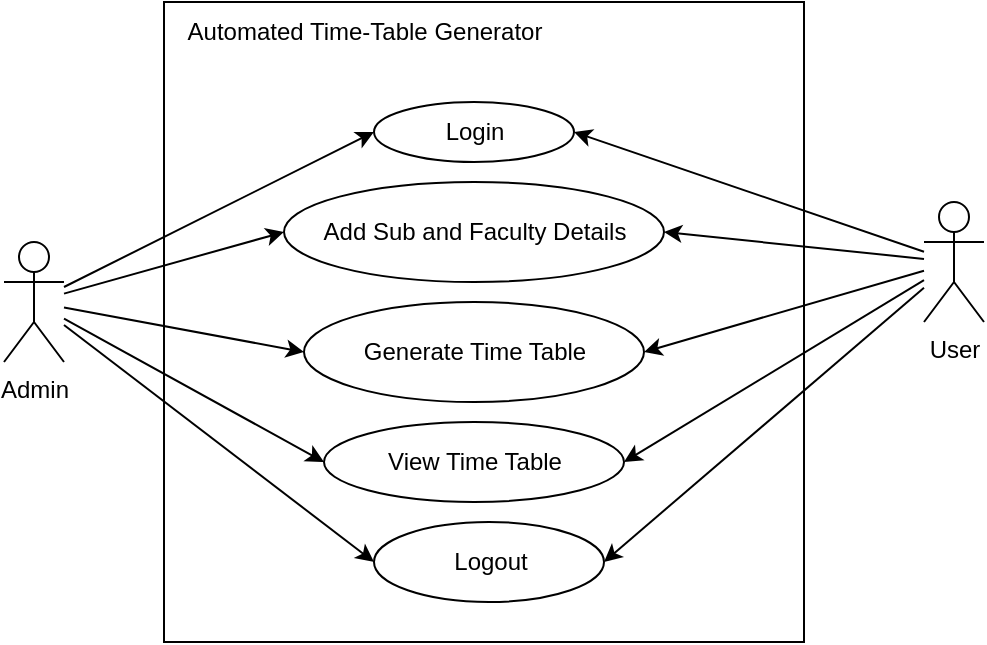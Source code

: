 <mxfile>
    <diagram id="395PsDSoNjer8S1KPtIF" name="Page-1">
        <mxGraphModel dx="580" dy="548" grid="1" gridSize="10" guides="1" tooltips="1" connect="1" arrows="1" fold="1" page="1" pageScale="1" pageWidth="850" pageHeight="1100" math="0" shadow="0">
            <root>
                <mxCell id="0"/>
                <mxCell id="1" parent="0"/>
                <mxCell id="2" value="" style="whiteSpace=wrap;html=1;aspect=fixed;align=left;" vertex="1" parent="1">
                    <mxGeometry x="220" y="70" width="320" height="320" as="geometry"/>
                </mxCell>
                <mxCell id="13" style="edgeStyle=none;html=1;entryX=0;entryY=0.5;entryDx=0;entryDy=0;" edge="1" parent="1" source="4" target="8">
                    <mxGeometry relative="1" as="geometry"/>
                </mxCell>
                <mxCell id="14" style="edgeStyle=none;html=1;entryX=0;entryY=0.5;entryDx=0;entryDy=0;" edge="1" parent="1" source="4" target="9">
                    <mxGeometry relative="1" as="geometry"/>
                </mxCell>
                <mxCell id="15" style="edgeStyle=none;html=1;entryX=0;entryY=0.5;entryDx=0;entryDy=0;" edge="1" parent="1" source="4" target="10">
                    <mxGeometry relative="1" as="geometry"/>
                </mxCell>
                <mxCell id="16" style="edgeStyle=none;html=1;entryX=0;entryY=0.5;entryDx=0;entryDy=0;" edge="1" parent="1" source="4" target="12">
                    <mxGeometry relative="1" as="geometry"/>
                </mxCell>
                <mxCell id="17" style="edgeStyle=none;html=1;entryX=0;entryY=0.5;entryDx=0;entryDy=0;" edge="1" parent="1" source="4" target="11">
                    <mxGeometry relative="1" as="geometry"/>
                </mxCell>
                <mxCell id="4" value="Admin" style="shape=umlActor;verticalLabelPosition=bottom;verticalAlign=top;html=1;" vertex="1" parent="1">
                    <mxGeometry x="140" y="190" width="30" height="60" as="geometry"/>
                </mxCell>
                <mxCell id="18" style="edgeStyle=none;html=1;entryX=1;entryY=0.5;entryDx=0;entryDy=0;" edge="1" parent="1" source="7" target="8">
                    <mxGeometry relative="1" as="geometry"/>
                </mxCell>
                <mxCell id="19" style="edgeStyle=none;html=1;entryX=1;entryY=0.5;entryDx=0;entryDy=0;" edge="1" parent="1" source="7" target="9">
                    <mxGeometry relative="1" as="geometry"/>
                </mxCell>
                <mxCell id="20" style="edgeStyle=none;html=1;entryX=1;entryY=0.5;entryDx=0;entryDy=0;" edge="1" parent="1" source="7" target="10">
                    <mxGeometry relative="1" as="geometry"/>
                </mxCell>
                <mxCell id="21" style="edgeStyle=none;html=1;entryX=1;entryY=0.5;entryDx=0;entryDy=0;" edge="1" parent="1" source="7" target="12">
                    <mxGeometry relative="1" as="geometry"/>
                </mxCell>
                <mxCell id="22" style="edgeStyle=none;html=1;entryX=1;entryY=0.5;entryDx=0;entryDy=0;" edge="1" parent="1" source="7" target="11">
                    <mxGeometry relative="1" as="geometry"/>
                </mxCell>
                <mxCell id="7" value="User" style="shape=umlActor;verticalLabelPosition=bottom;verticalAlign=top;html=1;" vertex="1" parent="1">
                    <mxGeometry x="600" y="170" width="30" height="60" as="geometry"/>
                </mxCell>
                <mxCell id="8" value="Login" style="shape=ellipse;html=1;dashed=0;whitespace=wrap;perimeter=ellipsePerimeter;" vertex="1" parent="1">
                    <mxGeometry x="325" y="120" width="100" height="30" as="geometry"/>
                </mxCell>
                <mxCell id="9" value="Add Sub and Faculty Details" style="shape=ellipse;html=1;dashed=0;whitespace=wrap;perimeter=ellipsePerimeter;" vertex="1" parent="1">
                    <mxGeometry x="280" y="160" width="190" height="50" as="geometry"/>
                </mxCell>
                <mxCell id="10" value="Generate Time Table" style="shape=ellipse;html=1;dashed=0;whitespace=wrap;perimeter=ellipsePerimeter;" vertex="1" parent="1">
                    <mxGeometry x="290" y="220" width="170" height="50" as="geometry"/>
                </mxCell>
                <mxCell id="11" value="Logout" style="shape=ellipse;html=1;dashed=0;whitespace=wrap;perimeter=ellipsePerimeter;" vertex="1" parent="1">
                    <mxGeometry x="325" y="330" width="115" height="40" as="geometry"/>
                </mxCell>
                <mxCell id="12" value="View Time Table" style="shape=ellipse;html=1;dashed=0;whitespace=wrap;perimeter=ellipsePerimeter;" vertex="1" parent="1">
                    <mxGeometry x="300" y="280" width="150" height="40" as="geometry"/>
                </mxCell>
                <mxCell id="23" value="Automated Time-Table Generator" style="text;html=1;align=center;verticalAlign=middle;resizable=0;points=[];autosize=1;strokeColor=none;fillColor=none;" vertex="1" parent="1">
                    <mxGeometry x="220" y="70" width="200" height="30" as="geometry"/>
                </mxCell>
            </root>
        </mxGraphModel>
    </diagram>
</mxfile>